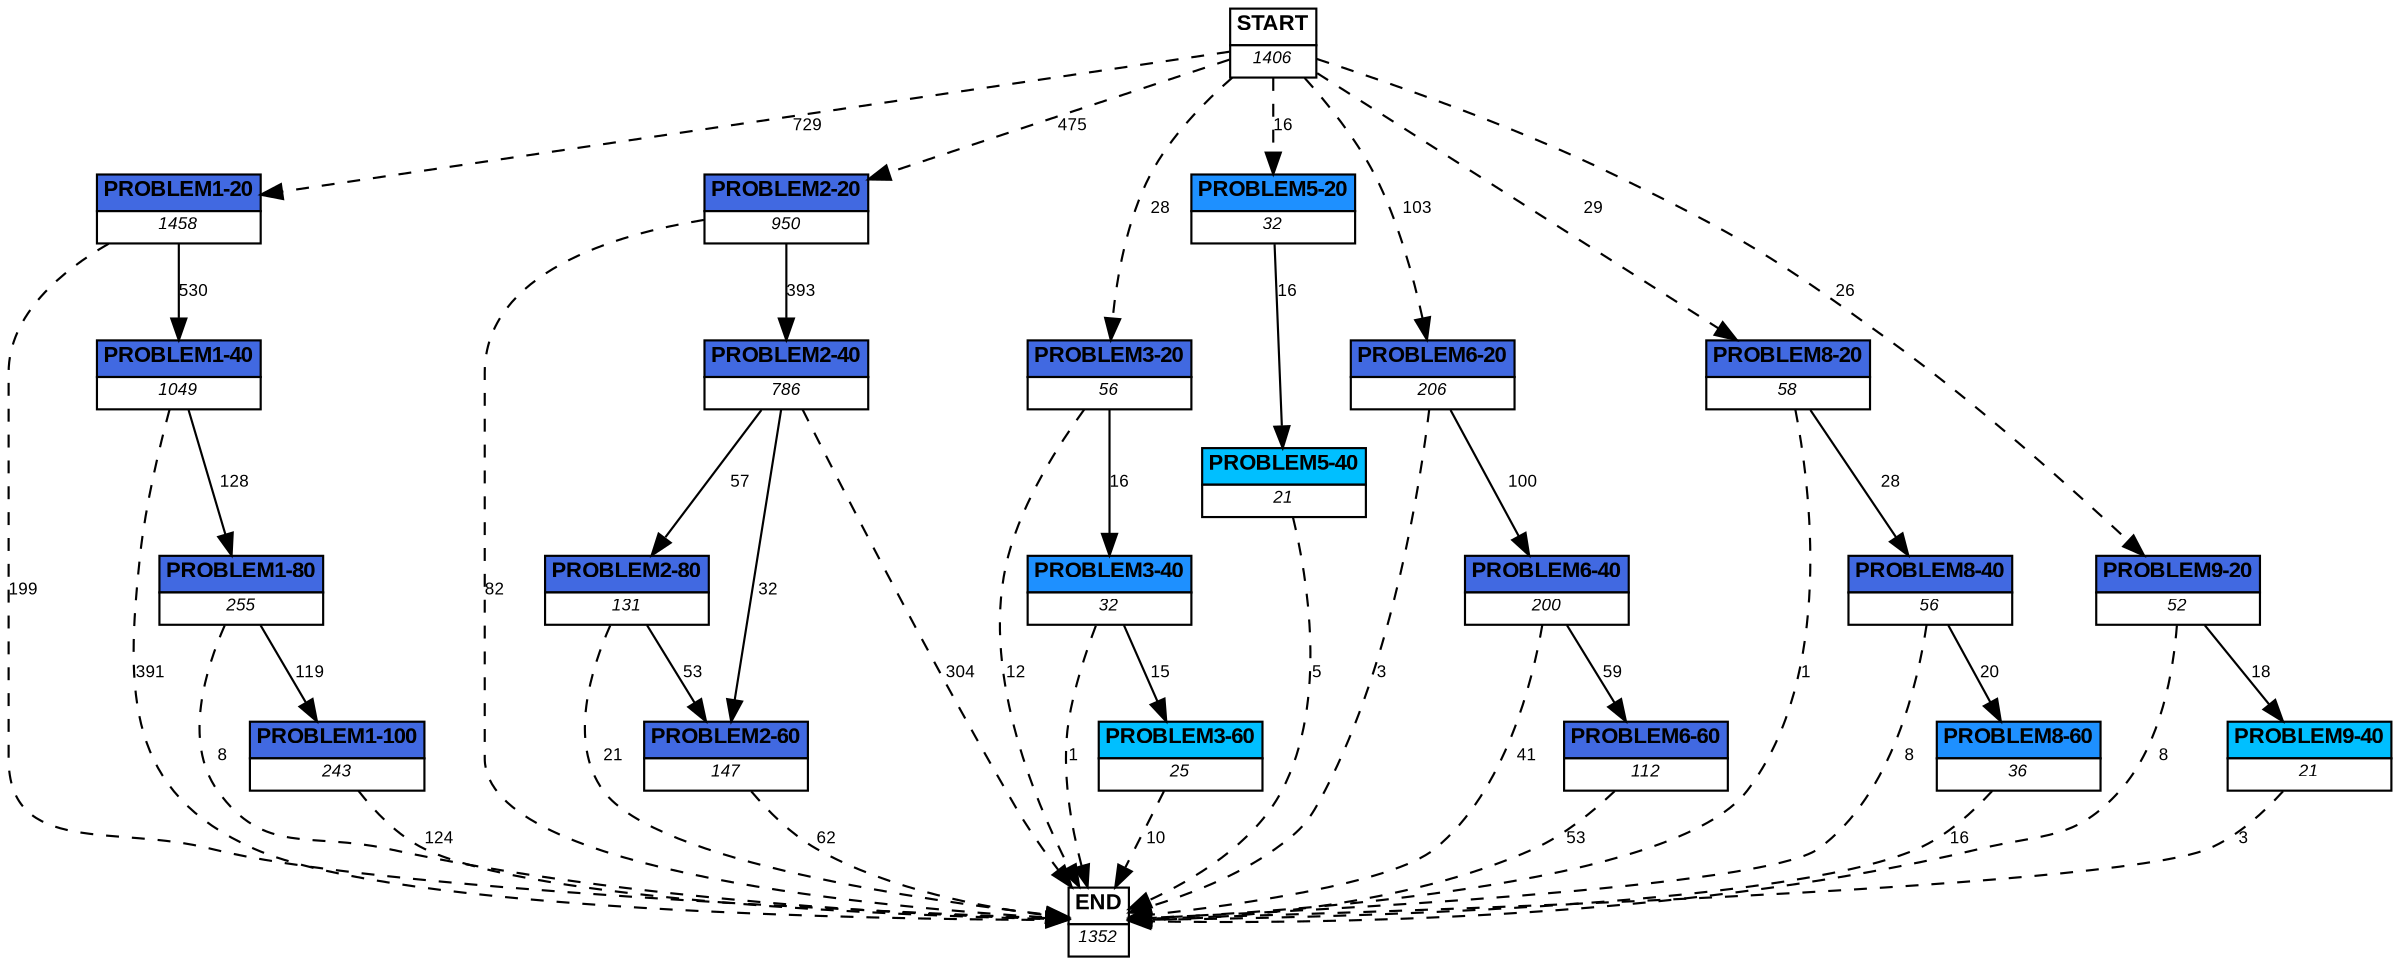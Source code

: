 digraph graphname {
	dpi = 150
	size="16,11!";
	margin = 0;
"PROBLEM1-20" [shape=plain, label=<<table border="0" cellborder="1" cellspacing="0"><tr><td bgcolor="royalblue"><FONT face="Arial" POINT-SIZE="10"><b>PROBLEM1-20</b></FONT></td></tr><tr><td bgcolor="white"><FONT face="Arial" POINT-SIZE="8"><i>1458</i></FONT></td></tr></table>>]
"PROBLEM1-40" [shape=plain, label=<<table border="0" cellborder="1" cellspacing="0"><tr><td bgcolor="royalblue"><FONT face="Arial" POINT-SIZE="10"><b>PROBLEM1-40</b></FONT></td></tr><tr><td bgcolor="white"><FONT face="Arial" POINT-SIZE="8"><i>1049</i></FONT></td></tr></table>>]
"PROBLEM1-80" [shape=plain, label=<<table border="0" cellborder="1" cellspacing="0"><tr><td bgcolor="royalblue"><FONT face="Arial" POINT-SIZE="10"><b>PROBLEM1-80</b></FONT></td></tr><tr><td bgcolor="white"><FONT face="Arial" POINT-SIZE="8"><i>255</i></FONT></td></tr></table>>]
"PROBLEM1-100" [shape=plain, label=<<table border="0" cellborder="1" cellspacing="0"><tr><td bgcolor="royalblue"><FONT face="Arial" POINT-SIZE="10"><b>PROBLEM1-100</b></FONT></td></tr><tr><td bgcolor="white"><FONT face="Arial" POINT-SIZE="8"><i>243</i></FONT></td></tr></table>>]
"PROBLEM2-20" [shape=plain, label=<<table border="0" cellborder="1" cellspacing="0"><tr><td bgcolor="royalblue"><FONT face="Arial" POINT-SIZE="10"><b>PROBLEM2-20</b></FONT></td></tr><tr><td bgcolor="white"><FONT face="Arial" POINT-SIZE="8"><i>950</i></FONT></td></tr></table>>]
"PROBLEM2-40" [shape=plain, label=<<table border="0" cellborder="1" cellspacing="0"><tr><td bgcolor="royalblue"><FONT face="Arial" POINT-SIZE="10"><b>PROBLEM2-40</b></FONT></td></tr><tr><td bgcolor="white"><FONT face="Arial" POINT-SIZE="8"><i>786</i></FONT></td></tr></table>>]
"PROBLEM2-80" [shape=plain, label=<<table border="0" cellborder="1" cellspacing="0"><tr><td bgcolor="royalblue"><FONT face="Arial" POINT-SIZE="10"><b>PROBLEM2-80</b></FONT></td></tr><tr><td bgcolor="white"><FONT face="Arial" POINT-SIZE="8"><i>131</i></FONT></td></tr></table>>]
"PROBLEM2-60" [shape=plain, label=<<table border="0" cellborder="1" cellspacing="0"><tr><td bgcolor="royalblue"><FONT face="Arial" POINT-SIZE="10"><b>PROBLEM2-60</b></FONT></td></tr><tr><td bgcolor="white"><FONT face="Arial" POINT-SIZE="8"><i>147</i></FONT></td></tr></table>>]
"PROBLEM3-20" [shape=plain, label=<<table border="0" cellborder="1" cellspacing="0"><tr><td bgcolor="royalblue"><FONT face="Arial" POINT-SIZE="10"><b>PROBLEM3-20</b></FONT></td></tr><tr><td bgcolor="white"><FONT face="Arial" POINT-SIZE="8"><i>56</i></FONT></td></tr></table>>]
"PROBLEM3-40" [shape=plain, label=<<table border="0" cellborder="1" cellspacing="0"><tr><td bgcolor="dodgerblue"><FONT face="Arial" POINT-SIZE="10"><b>PROBLEM3-40</b></FONT></td></tr><tr><td bgcolor="white"><FONT face="Arial" POINT-SIZE="8"><i>32</i></FONT></td></tr></table>>]
"PROBLEM3-60" [shape=plain, label=<<table border="0" cellborder="1" cellspacing="0"><tr><td bgcolor="deepskyblue"><FONT face="Arial" POINT-SIZE="10"><b>PROBLEM3-60</b></FONT></td></tr><tr><td bgcolor="white"><FONT face="Arial" POINT-SIZE="8"><i>25</i></FONT></td></tr></table>>]
"PROBLEM5-20" [shape=plain, label=<<table border="0" cellborder="1" cellspacing="0"><tr><td bgcolor="dodgerblue"><FONT face="Arial" POINT-SIZE="10"><b>PROBLEM5-20</b></FONT></td></tr><tr><td bgcolor="white"><FONT face="Arial" POINT-SIZE="8"><i>32</i></FONT></td></tr></table>>]
"PROBLEM5-40" [shape=plain, label=<<table border="0" cellborder="1" cellspacing="0"><tr><td bgcolor="deepskyblue"><FONT face="Arial" POINT-SIZE="10"><b>PROBLEM5-40</b></FONT></td></tr><tr><td bgcolor="white"><FONT face="Arial" POINT-SIZE="8"><i>21</i></FONT></td></tr></table>>]
"PROBLEM6-20" [shape=plain, label=<<table border="0" cellborder="1" cellspacing="0"><tr><td bgcolor="royalblue"><FONT face="Arial" POINT-SIZE="10"><b>PROBLEM6-20</b></FONT></td></tr><tr><td bgcolor="white"><FONT face="Arial" POINT-SIZE="8"><i>206</i></FONT></td></tr></table>>]
"PROBLEM6-40" [shape=plain, label=<<table border="0" cellborder="1" cellspacing="0"><tr><td bgcolor="royalblue"><FONT face="Arial" POINT-SIZE="10"><b>PROBLEM6-40</b></FONT></td></tr><tr><td bgcolor="white"><FONT face="Arial" POINT-SIZE="8"><i>200</i></FONT></td></tr></table>>]
"PROBLEM6-60" [shape=plain, label=<<table border="0" cellborder="1" cellspacing="0"><tr><td bgcolor="royalblue"><FONT face="Arial" POINT-SIZE="10"><b>PROBLEM6-60</b></FONT></td></tr><tr><td bgcolor="white"><FONT face="Arial" POINT-SIZE="8"><i>112</i></FONT></td></tr></table>>]
"PROBLEM8-20" [shape=plain, label=<<table border="0" cellborder="1" cellspacing="0"><tr><td bgcolor="royalblue"><FONT face="Arial" POINT-SIZE="10"><b>PROBLEM8-20</b></FONT></td></tr><tr><td bgcolor="white"><FONT face="Arial" POINT-SIZE="8"><i>58</i></FONT></td></tr></table>>]
"PROBLEM8-40" [shape=plain, label=<<table border="0" cellborder="1" cellspacing="0"><tr><td bgcolor="royalblue"><FONT face="Arial" POINT-SIZE="10"><b>PROBLEM8-40</b></FONT></td></tr><tr><td bgcolor="white"><FONT face="Arial" POINT-SIZE="8"><i>56</i></FONT></td></tr></table>>]
"PROBLEM8-60" [shape=plain, label=<<table border="0" cellborder="1" cellspacing="0"><tr><td bgcolor="dodgerblue"><FONT face="Arial" POINT-SIZE="10"><b>PROBLEM8-60</b></FONT></td></tr><tr><td bgcolor="white"><FONT face="Arial" POINT-SIZE="8"><i>36</i></FONT></td></tr></table>>]
"PROBLEM9-20" [shape=plain, label=<<table border="0" cellborder="1" cellspacing="0"><tr><td bgcolor="royalblue"><FONT face="Arial" POINT-SIZE="10"><b>PROBLEM9-20</b></FONT></td></tr><tr><td bgcolor="white"><FONT face="Arial" POINT-SIZE="8"><i>52</i></FONT></td></tr></table>>]
"PROBLEM9-40" [shape=plain, label=<<table border="0" cellborder="1" cellspacing="0"><tr><td bgcolor="deepskyblue"><FONT face="Arial" POINT-SIZE="10"><b>PROBLEM9-40</b></FONT></td></tr><tr><td bgcolor="white"><FONT face="Arial" POINT-SIZE="8"><i>21</i></FONT></td></tr></table>>]
"START" [shape=plain, label=<<table border="0" cellborder="1" cellspacing="0"><tr><td bgcolor="white"><FONT face="Arial" POINT-SIZE="10"><b>START</b></FONT></td></tr><tr><td bgcolor="white"><FONT face="Arial" POINT-SIZE="8"><i>1406</i></FONT></td></tr></table>>]
"END" [shape=plain, label=<<table border="0" cellborder="1" cellspacing="0"><tr><td bgcolor="white"><FONT face="Arial" POINT-SIZE="10"><b>END</b></FONT></td></tr><tr><td bgcolor="white"><FONT face="Arial" POINT-SIZE="8"><i>1352</i></FONT></td></tr></table>>]
"PROBLEM1-20" -> "PROBLEM1-40" [ label ="530" labelfloat=false fontname="Arial" fontsize=8]
"PROBLEM1-20" -> "END" [ style = dashed label ="199" labelfloat=false fontname="Arial" fontsize=8]
"PROBLEM1-40" -> "PROBLEM1-80" [ label ="128" labelfloat=false fontname="Arial" fontsize=8]
"PROBLEM1-40" -> "END" [ style = dashed label ="391" labelfloat=false fontname="Arial" fontsize=8]
"PROBLEM1-80" -> "PROBLEM1-100" [ label ="119" labelfloat=false fontname="Arial" fontsize=8]
"PROBLEM1-80" -> "END" [ style = dashed label ="8" labelfloat=false fontname="Arial" fontsize=8]
"PROBLEM1-100" -> "END" [ style = dashed label ="124" labelfloat=false fontname="Arial" fontsize=8]
"PROBLEM2-20" -> "PROBLEM2-40" [ label ="393" labelfloat=false fontname="Arial" fontsize=8]
"PROBLEM2-20" -> "END" [ style = dashed label ="82" labelfloat=false fontname="Arial" fontsize=8]
"PROBLEM2-40" -> "PROBLEM2-80" [ label ="57" labelfloat=false fontname="Arial" fontsize=8]
"PROBLEM2-40" -> "PROBLEM2-60" [ label ="32" labelfloat=false fontname="Arial" fontsize=8]
"PROBLEM2-40" -> "END" [ style = dashed label ="304" labelfloat=false fontname="Arial" fontsize=8]
"PROBLEM2-80" -> "PROBLEM2-60" [ label ="53" labelfloat=false fontname="Arial" fontsize=8]
"PROBLEM2-80" -> "END" [ style = dashed label ="21" labelfloat=false fontname="Arial" fontsize=8]
"PROBLEM2-60" -> "END" [ style = dashed label ="62" labelfloat=false fontname="Arial" fontsize=8]
"PROBLEM3-20" -> "PROBLEM3-40" [ label ="16" labelfloat=false fontname="Arial" fontsize=8]
"PROBLEM3-20" -> "END" [ style = dashed label ="12" labelfloat=false fontname="Arial" fontsize=8]
"PROBLEM3-40" -> "PROBLEM3-60" [ label ="15" labelfloat=false fontname="Arial" fontsize=8]
"PROBLEM3-40" -> "END" [ style = dashed label ="1" labelfloat=false fontname="Arial" fontsize=8]
"PROBLEM3-60" -> "END" [ style = dashed label ="10" labelfloat=false fontname="Arial" fontsize=8]
"PROBLEM5-20" -> "PROBLEM5-40" [ label ="16" labelfloat=false fontname="Arial" fontsize=8]
"PROBLEM5-40" -> "END" [ style = dashed label ="5" labelfloat=false fontname="Arial" fontsize=8]
"PROBLEM6-20" -> "PROBLEM6-40" [ label ="100" labelfloat=false fontname="Arial" fontsize=8]
"PROBLEM6-20" -> "END" [ style = dashed label ="3" labelfloat=false fontname="Arial" fontsize=8]
"PROBLEM6-40" -> "PROBLEM6-60" [ label ="59" labelfloat=false fontname="Arial" fontsize=8]
"PROBLEM6-40" -> "END" [ style = dashed label ="41" labelfloat=false fontname="Arial" fontsize=8]
"PROBLEM6-60" -> "END" [ style = dashed label ="53" labelfloat=false fontname="Arial" fontsize=8]
"PROBLEM8-20" -> "PROBLEM8-40" [ label ="28" labelfloat=false fontname="Arial" fontsize=8]
"PROBLEM8-20" -> "END" [ style = dashed label ="1" labelfloat=false fontname="Arial" fontsize=8]
"PROBLEM8-40" -> "PROBLEM8-60" [ label ="20" labelfloat=false fontname="Arial" fontsize=8]
"PROBLEM8-40" -> "END" [ style = dashed label ="8" labelfloat=false fontname="Arial" fontsize=8]
"PROBLEM8-60" -> "END" [ style = dashed label ="16" labelfloat=false fontname="Arial" fontsize=8]
"PROBLEM9-20" -> "PROBLEM9-40" [ label ="18" labelfloat=false fontname="Arial" fontsize=8]
"PROBLEM9-20" -> "END" [ style = dashed label ="8" labelfloat=false fontname="Arial" fontsize=8]
"PROBLEM9-40" -> "END" [ style = dashed label ="3" labelfloat=false fontname="Arial" fontsize=8]
"START" -> "PROBLEM1-20" [ style = dashed label ="729" labelfloat=false fontname="Arial" fontsize=8]
"START" -> "PROBLEM2-20" [ style = dashed label ="475" labelfloat=false fontname="Arial" fontsize=8]
"START" -> "PROBLEM3-20" [ style = dashed label ="28" labelfloat=false fontname="Arial" fontsize=8]
"START" -> "PROBLEM5-20" [ style = dashed label ="16" labelfloat=false fontname="Arial" fontsize=8]
"START" -> "PROBLEM6-20" [ style = dashed label ="103" labelfloat=false fontname="Arial" fontsize=8]
"START" -> "PROBLEM8-20" [ style = dashed label ="29" labelfloat=false fontname="Arial" fontsize=8]
"START" -> "PROBLEM9-20" [ style = dashed label ="26" labelfloat=false fontname="Arial" fontsize=8]
}